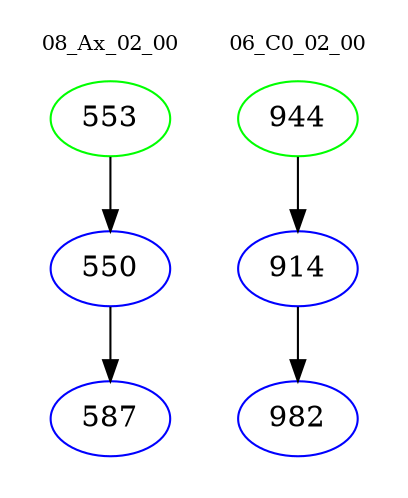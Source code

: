 digraph{
subgraph cluster_0 {
color = white
label = "08_Ax_02_00";
fontsize=10;
T0_553 [label="553", color="green"]
T0_553 -> T0_550 [color="black"]
T0_550 [label="550", color="blue"]
T0_550 -> T0_587 [color="black"]
T0_587 [label="587", color="blue"]
}
subgraph cluster_1 {
color = white
label = "06_C0_02_00";
fontsize=10;
T1_944 [label="944", color="green"]
T1_944 -> T1_914 [color="black"]
T1_914 [label="914", color="blue"]
T1_914 -> T1_982 [color="black"]
T1_982 [label="982", color="blue"]
}
}
